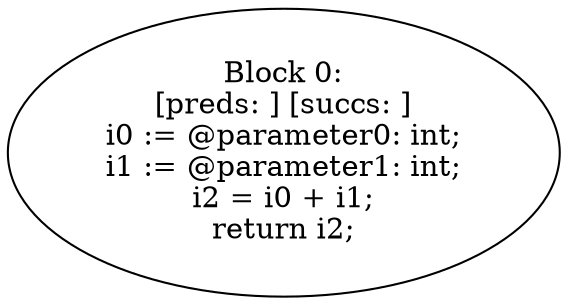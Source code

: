 digraph "unitGraph" {
    "Block 0:
[preds: ] [succs: ]
i0 := @parameter0: int;
i1 := @parameter1: int;
i2 = i0 + i1;
return i2;
"
}
